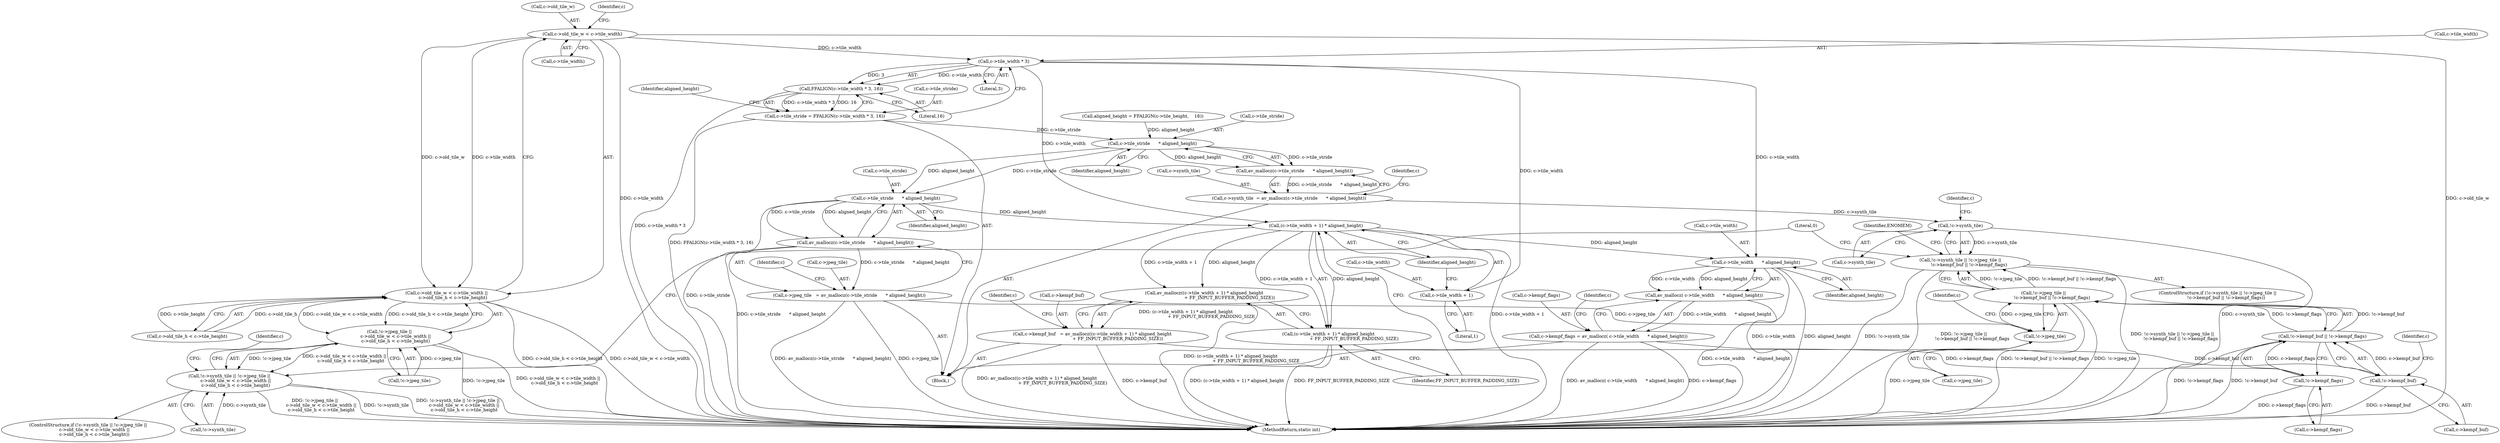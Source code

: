 digraph "0_FFmpeg_821a5938d100458f4d09d634041b05c860554ce0@pointer" {
"1000178" [label="(Call,c->old_tile_w < c->tile_width)"];
"1000177" [label="(Call,c->old_tile_w < c->tile_width ||\n         c->old_tile_h < c->tile_height)"];
"1000172" [label="(Call,!c->jpeg_tile ||\n         c->old_tile_w < c->tile_width ||\n         c->old_tile_h < c->tile_height)"];
"1000167" [label="(Call,!c->synth_tile || !c->jpeg_tile ||\n         c->old_tile_w < c->tile_width ||\n         c->old_tile_h < c->tile_height)"];
"1000198" [label="(Call,c->tile_width * 3)"];
"1000197" [label="(Call,FFALIGN(c->tile_width * 3, 16))"];
"1000193" [label="(Call,c->tile_stride = FFALIGN(c->tile_width * 3, 16))"];
"1000232" [label="(Call,c->tile_stride      * aligned_height)"];
"1000231" [label="(Call,av_mallocz(c->tile_stride      * aligned_height))"];
"1000227" [label="(Call,c->synth_tile  = av_mallocz(c->tile_stride      * aligned_height))"];
"1000273" [label="(Call,!c->synth_tile)"];
"1000272" [label="(Call,!c->synth_tile || !c->jpeg_tile ||\n            !c->kempf_buf || !c->kempf_flags)"];
"1000242" [label="(Call,c->tile_stride      * aligned_height)"];
"1000241" [label="(Call,av_mallocz(c->tile_stride      * aligned_height))"];
"1000237" [label="(Call,c->jpeg_tile   = av_mallocz(c->tile_stride      * aligned_height))"];
"1000278" [label="(Call,!c->jpeg_tile)"];
"1000277" [label="(Call,!c->jpeg_tile ||\n            !c->kempf_buf || !c->kempf_flags)"];
"1000253" [label="(Call,(c->tile_width + 1) * aligned_height)"];
"1000251" [label="(Call,av_mallocz((c->tile_width + 1) * aligned_height\n                                    + FF_INPUT_BUFFER_PADDING_SIZE))"];
"1000247" [label="(Call,c->kempf_buf   = av_mallocz((c->tile_width + 1) * aligned_height\n                                    + FF_INPUT_BUFFER_PADDING_SIZE))"];
"1000283" [label="(Call,!c->kempf_buf)"];
"1000282" [label="(Call,!c->kempf_buf || !c->kempf_flags)"];
"1000252" [label="(Call,(c->tile_width + 1) * aligned_height\n                                    + FF_INPUT_BUFFER_PADDING_SIZE)"];
"1000266" [label="(Call,c->tile_width      * aligned_height)"];
"1000265" [label="(Call,av_mallocz( c->tile_width      * aligned_height))"];
"1000261" [label="(Call,c->kempf_flags = av_mallocz( c->tile_width      * aligned_height))"];
"1000287" [label="(Call,!c->kempf_flags)"];
"1000254" [label="(Call,c->tile_width + 1)"];
"1000205" [label="(Identifier,aligned_height)"];
"1000168" [label="(Call,!c->synth_tile)"];
"1000282" [label="(Call,!c->kempf_buf || !c->kempf_flags)"];
"1000287" [label="(Call,!c->kempf_flags)"];
"1000260" [label="(Identifier,FF_INPUT_BUFFER_PADDING_SIZE)"];
"1000228" [label="(Call,c->synth_tile)"];
"1000195" [label="(Identifier,c)"];
"1000246" [label="(Identifier,aligned_height)"];
"1000254" [label="(Call,c->tile_width + 1)"];
"1000227" [label="(Call,c->synth_tile  = av_mallocz(c->tile_stride      * aligned_height))"];
"1000274" [label="(Call,c->synth_tile)"];
"1000280" [label="(Identifier,c)"];
"1000185" [label="(Call,c->old_tile_h < c->tile_height)"];
"1000261" [label="(Call,c->kempf_flags = av_mallocz( c->tile_width      * aligned_height))"];
"1000193" [label="(Call,c->tile_stride = FFALIGN(c->tile_width * 3, 16))"];
"1000182" [label="(Call,c->tile_width)"];
"1000275" [label="(Identifier,c)"];
"1000249" [label="(Identifier,c)"];
"1000203" [label="(Literal,16)"];
"1000253" [label="(Call,(c->tile_width + 1) * aligned_height)"];
"1000278" [label="(Call,!c->jpeg_tile)"];
"1000296" [label="(MethodReturn,static int)"];
"1000236" [label="(Identifier,aligned_height)"];
"1000179" [label="(Call,c->old_tile_w)"];
"1000293" [label="(Identifier,ENOMEM)"];
"1000271" [label="(ControlStructure,if (!c->synth_tile || !c->jpeg_tile ||\n            !c->kempf_buf || !c->kempf_flags))"];
"1000166" [label="(ControlStructure,if (!c->synth_tile || !c->jpeg_tile ||\n         c->old_tile_w < c->tile_width ||\n         c->old_tile_h < c->tile_height))"];
"1000233" [label="(Call,c->tile_stride)"];
"1000237" [label="(Call,c->jpeg_tile   = av_mallocz(c->tile_stride      * aligned_height))"];
"1000277" [label="(Call,!c->jpeg_tile ||\n            !c->kempf_buf || !c->kempf_flags)"];
"1000270" [label="(Identifier,aligned_height)"];
"1000192" [label="(Block,)"];
"1000202" [label="(Literal,3)"];
"1000239" [label="(Identifier,c)"];
"1000241" [label="(Call,av_mallocz(c->tile_stride      * aligned_height))"];
"1000259" [label="(Identifier,aligned_height)"];
"1000187" [label="(Identifier,c)"];
"1000252" [label="(Call,(c->tile_width + 1) * aligned_height\n                                    + FF_INPUT_BUFFER_PADDING_SIZE)"];
"1000178" [label="(Call,c->old_tile_w < c->tile_width)"];
"1000265" [label="(Call,av_mallocz( c->tile_width      * aligned_height))"];
"1000284" [label="(Call,c->kempf_buf)"];
"1000262" [label="(Call,c->kempf_flags)"];
"1000267" [label="(Call,c->tile_width)"];
"1000177" [label="(Call,c->old_tile_w < c->tile_width ||\n         c->old_tile_h < c->tile_height)"];
"1000243" [label="(Call,c->tile_stride)"];
"1000285" [label="(Identifier,c)"];
"1000272" [label="(Call,!c->synth_tile || !c->jpeg_tile ||\n            !c->kempf_buf || !c->kempf_flags)"];
"1000295" [label="(Literal,0)"];
"1000204" [label="(Call,aligned_height = FFALIGN(c->tile_height,    16))"];
"1000242" [label="(Call,c->tile_stride      * aligned_height)"];
"1000288" [label="(Call,c->kempf_flags)"];
"1000248" [label="(Call,c->kempf_buf)"];
"1000289" [label="(Identifier,c)"];
"1000173" [label="(Call,!c->jpeg_tile)"];
"1000232" [label="(Call,c->tile_stride      * aligned_height)"];
"1000238" [label="(Call,c->jpeg_tile)"];
"1000258" [label="(Literal,1)"];
"1000199" [label="(Call,c->tile_width)"];
"1000198" [label="(Call,c->tile_width * 3)"];
"1000231" [label="(Call,av_mallocz(c->tile_stride      * aligned_height))"];
"1000255" [label="(Call,c->tile_width)"];
"1000194" [label="(Call,c->tile_stride)"];
"1000273" [label="(Call,!c->synth_tile)"];
"1000247" [label="(Call,c->kempf_buf   = av_mallocz((c->tile_width + 1) * aligned_height\n                                    + FF_INPUT_BUFFER_PADDING_SIZE))"];
"1000266" [label="(Call,c->tile_width      * aligned_height)"];
"1000283" [label="(Call,!c->kempf_buf)"];
"1000263" [label="(Identifier,c)"];
"1000167" [label="(Call,!c->synth_tile || !c->jpeg_tile ||\n         c->old_tile_w < c->tile_width ||\n         c->old_tile_h < c->tile_height)"];
"1000279" [label="(Call,c->jpeg_tile)"];
"1000251" [label="(Call,av_mallocz((c->tile_width + 1) * aligned_height\n                                    + FF_INPUT_BUFFER_PADDING_SIZE))"];
"1000197" [label="(Call,FFALIGN(c->tile_width * 3, 16))"];
"1000172" [label="(Call,!c->jpeg_tile ||\n         c->old_tile_w < c->tile_width ||\n         c->old_tile_h < c->tile_height)"];
"1000178" -> "1000177"  [label="AST: "];
"1000178" -> "1000182"  [label="CFG: "];
"1000179" -> "1000178"  [label="AST: "];
"1000182" -> "1000178"  [label="AST: "];
"1000187" -> "1000178"  [label="CFG: "];
"1000177" -> "1000178"  [label="CFG: "];
"1000178" -> "1000296"  [label="DDG: c->old_tile_w"];
"1000178" -> "1000296"  [label="DDG: c->tile_width"];
"1000178" -> "1000177"  [label="DDG: c->old_tile_w"];
"1000178" -> "1000177"  [label="DDG: c->tile_width"];
"1000178" -> "1000198"  [label="DDG: c->tile_width"];
"1000177" -> "1000172"  [label="AST: "];
"1000177" -> "1000185"  [label="CFG: "];
"1000185" -> "1000177"  [label="AST: "];
"1000172" -> "1000177"  [label="CFG: "];
"1000177" -> "1000296"  [label="DDG: c->old_tile_h < c->tile_height"];
"1000177" -> "1000296"  [label="DDG: c->old_tile_w < c->tile_width"];
"1000177" -> "1000172"  [label="DDG: c->old_tile_w < c->tile_width"];
"1000177" -> "1000172"  [label="DDG: c->old_tile_h < c->tile_height"];
"1000185" -> "1000177"  [label="DDG: c->old_tile_h"];
"1000185" -> "1000177"  [label="DDG: c->tile_height"];
"1000172" -> "1000167"  [label="AST: "];
"1000172" -> "1000173"  [label="CFG: "];
"1000173" -> "1000172"  [label="AST: "];
"1000167" -> "1000172"  [label="CFG: "];
"1000172" -> "1000296"  [label="DDG: !c->jpeg_tile"];
"1000172" -> "1000296"  [label="DDG: c->old_tile_w < c->tile_width ||\n         c->old_tile_h < c->tile_height"];
"1000172" -> "1000167"  [label="DDG: !c->jpeg_tile"];
"1000172" -> "1000167"  [label="DDG: c->old_tile_w < c->tile_width ||\n         c->old_tile_h < c->tile_height"];
"1000173" -> "1000172"  [label="DDG: c->jpeg_tile"];
"1000167" -> "1000166"  [label="AST: "];
"1000167" -> "1000168"  [label="CFG: "];
"1000168" -> "1000167"  [label="AST: "];
"1000195" -> "1000167"  [label="CFG: "];
"1000295" -> "1000167"  [label="CFG: "];
"1000167" -> "1000296"  [label="DDG: !c->jpeg_tile ||\n         c->old_tile_w < c->tile_width ||\n         c->old_tile_h < c->tile_height"];
"1000167" -> "1000296"  [label="DDG: !c->synth_tile"];
"1000167" -> "1000296"  [label="DDG: !c->synth_tile || !c->jpeg_tile ||\n         c->old_tile_w < c->tile_width ||\n         c->old_tile_h < c->tile_height"];
"1000168" -> "1000167"  [label="DDG: c->synth_tile"];
"1000198" -> "1000197"  [label="AST: "];
"1000198" -> "1000202"  [label="CFG: "];
"1000199" -> "1000198"  [label="AST: "];
"1000202" -> "1000198"  [label="AST: "];
"1000203" -> "1000198"  [label="CFG: "];
"1000198" -> "1000197"  [label="DDG: c->tile_width"];
"1000198" -> "1000197"  [label="DDG: 3"];
"1000198" -> "1000253"  [label="DDG: c->tile_width"];
"1000198" -> "1000254"  [label="DDG: c->tile_width"];
"1000198" -> "1000266"  [label="DDG: c->tile_width"];
"1000197" -> "1000193"  [label="AST: "];
"1000197" -> "1000203"  [label="CFG: "];
"1000203" -> "1000197"  [label="AST: "];
"1000193" -> "1000197"  [label="CFG: "];
"1000197" -> "1000296"  [label="DDG: c->tile_width * 3"];
"1000197" -> "1000193"  [label="DDG: c->tile_width * 3"];
"1000197" -> "1000193"  [label="DDG: 16"];
"1000193" -> "1000192"  [label="AST: "];
"1000194" -> "1000193"  [label="AST: "];
"1000205" -> "1000193"  [label="CFG: "];
"1000193" -> "1000296"  [label="DDG: FFALIGN(c->tile_width * 3, 16)"];
"1000193" -> "1000232"  [label="DDG: c->tile_stride"];
"1000232" -> "1000231"  [label="AST: "];
"1000232" -> "1000236"  [label="CFG: "];
"1000233" -> "1000232"  [label="AST: "];
"1000236" -> "1000232"  [label="AST: "];
"1000231" -> "1000232"  [label="CFG: "];
"1000232" -> "1000231"  [label="DDG: c->tile_stride"];
"1000232" -> "1000231"  [label="DDG: aligned_height"];
"1000204" -> "1000232"  [label="DDG: aligned_height"];
"1000232" -> "1000242"  [label="DDG: c->tile_stride"];
"1000232" -> "1000242"  [label="DDG: aligned_height"];
"1000231" -> "1000227"  [label="AST: "];
"1000227" -> "1000231"  [label="CFG: "];
"1000231" -> "1000227"  [label="DDG: c->tile_stride      * aligned_height"];
"1000227" -> "1000192"  [label="AST: "];
"1000228" -> "1000227"  [label="AST: "];
"1000239" -> "1000227"  [label="CFG: "];
"1000227" -> "1000273"  [label="DDG: c->synth_tile"];
"1000273" -> "1000272"  [label="AST: "];
"1000273" -> "1000274"  [label="CFG: "];
"1000274" -> "1000273"  [label="AST: "];
"1000280" -> "1000273"  [label="CFG: "];
"1000272" -> "1000273"  [label="CFG: "];
"1000273" -> "1000296"  [label="DDG: c->synth_tile"];
"1000273" -> "1000272"  [label="DDG: c->synth_tile"];
"1000272" -> "1000271"  [label="AST: "];
"1000272" -> "1000277"  [label="CFG: "];
"1000277" -> "1000272"  [label="AST: "];
"1000293" -> "1000272"  [label="CFG: "];
"1000295" -> "1000272"  [label="CFG: "];
"1000272" -> "1000296"  [label="DDG: !c->synth_tile"];
"1000272" -> "1000296"  [label="DDG: !c->jpeg_tile ||\n            !c->kempf_buf || !c->kempf_flags"];
"1000272" -> "1000296"  [label="DDG: !c->synth_tile || !c->jpeg_tile ||\n            !c->kempf_buf || !c->kempf_flags"];
"1000277" -> "1000272"  [label="DDG: !c->jpeg_tile"];
"1000277" -> "1000272"  [label="DDG: !c->kempf_buf || !c->kempf_flags"];
"1000242" -> "1000241"  [label="AST: "];
"1000242" -> "1000246"  [label="CFG: "];
"1000243" -> "1000242"  [label="AST: "];
"1000246" -> "1000242"  [label="AST: "];
"1000241" -> "1000242"  [label="CFG: "];
"1000242" -> "1000296"  [label="DDG: c->tile_stride"];
"1000242" -> "1000241"  [label="DDG: c->tile_stride"];
"1000242" -> "1000241"  [label="DDG: aligned_height"];
"1000242" -> "1000253"  [label="DDG: aligned_height"];
"1000241" -> "1000237"  [label="AST: "];
"1000237" -> "1000241"  [label="CFG: "];
"1000241" -> "1000296"  [label="DDG: c->tile_stride      * aligned_height"];
"1000241" -> "1000237"  [label="DDG: c->tile_stride      * aligned_height"];
"1000237" -> "1000192"  [label="AST: "];
"1000238" -> "1000237"  [label="AST: "];
"1000249" -> "1000237"  [label="CFG: "];
"1000237" -> "1000296"  [label="DDG: c->jpeg_tile"];
"1000237" -> "1000296"  [label="DDG: av_mallocz(c->tile_stride      * aligned_height)"];
"1000237" -> "1000278"  [label="DDG: c->jpeg_tile"];
"1000278" -> "1000277"  [label="AST: "];
"1000278" -> "1000279"  [label="CFG: "];
"1000279" -> "1000278"  [label="AST: "];
"1000285" -> "1000278"  [label="CFG: "];
"1000277" -> "1000278"  [label="CFG: "];
"1000278" -> "1000296"  [label="DDG: c->jpeg_tile"];
"1000278" -> "1000277"  [label="DDG: c->jpeg_tile"];
"1000277" -> "1000282"  [label="CFG: "];
"1000282" -> "1000277"  [label="AST: "];
"1000277" -> "1000296"  [label="DDG: !c->kempf_buf || !c->kempf_flags"];
"1000277" -> "1000296"  [label="DDG: !c->jpeg_tile"];
"1000282" -> "1000277"  [label="DDG: !c->kempf_buf"];
"1000282" -> "1000277"  [label="DDG: !c->kempf_flags"];
"1000253" -> "1000252"  [label="AST: "];
"1000253" -> "1000259"  [label="CFG: "];
"1000254" -> "1000253"  [label="AST: "];
"1000259" -> "1000253"  [label="AST: "];
"1000260" -> "1000253"  [label="CFG: "];
"1000253" -> "1000296"  [label="DDG: c->tile_width + 1"];
"1000253" -> "1000251"  [label="DDG: c->tile_width + 1"];
"1000253" -> "1000251"  [label="DDG: aligned_height"];
"1000253" -> "1000252"  [label="DDG: c->tile_width + 1"];
"1000253" -> "1000252"  [label="DDG: aligned_height"];
"1000253" -> "1000266"  [label="DDG: aligned_height"];
"1000251" -> "1000247"  [label="AST: "];
"1000251" -> "1000252"  [label="CFG: "];
"1000252" -> "1000251"  [label="AST: "];
"1000247" -> "1000251"  [label="CFG: "];
"1000251" -> "1000296"  [label="DDG: (c->tile_width + 1) * aligned_height\n                                    + FF_INPUT_BUFFER_PADDING_SIZE"];
"1000251" -> "1000247"  [label="DDG: (c->tile_width + 1) * aligned_height\n                                    + FF_INPUT_BUFFER_PADDING_SIZE"];
"1000247" -> "1000192"  [label="AST: "];
"1000248" -> "1000247"  [label="AST: "];
"1000263" -> "1000247"  [label="CFG: "];
"1000247" -> "1000296"  [label="DDG: c->kempf_buf"];
"1000247" -> "1000296"  [label="DDG: av_mallocz((c->tile_width + 1) * aligned_height\n                                    + FF_INPUT_BUFFER_PADDING_SIZE)"];
"1000247" -> "1000283"  [label="DDG: c->kempf_buf"];
"1000283" -> "1000282"  [label="AST: "];
"1000283" -> "1000284"  [label="CFG: "];
"1000284" -> "1000283"  [label="AST: "];
"1000289" -> "1000283"  [label="CFG: "];
"1000282" -> "1000283"  [label="CFG: "];
"1000283" -> "1000296"  [label="DDG: c->kempf_buf"];
"1000283" -> "1000282"  [label="DDG: c->kempf_buf"];
"1000282" -> "1000287"  [label="CFG: "];
"1000287" -> "1000282"  [label="AST: "];
"1000282" -> "1000296"  [label="DDG: !c->kempf_flags"];
"1000282" -> "1000296"  [label="DDG: !c->kempf_buf"];
"1000287" -> "1000282"  [label="DDG: c->kempf_flags"];
"1000252" -> "1000260"  [label="CFG: "];
"1000260" -> "1000252"  [label="AST: "];
"1000252" -> "1000296"  [label="DDG: FF_INPUT_BUFFER_PADDING_SIZE"];
"1000252" -> "1000296"  [label="DDG: (c->tile_width + 1) * aligned_height"];
"1000266" -> "1000265"  [label="AST: "];
"1000266" -> "1000270"  [label="CFG: "];
"1000267" -> "1000266"  [label="AST: "];
"1000270" -> "1000266"  [label="AST: "];
"1000265" -> "1000266"  [label="CFG: "];
"1000266" -> "1000296"  [label="DDG: c->tile_width"];
"1000266" -> "1000296"  [label="DDG: aligned_height"];
"1000266" -> "1000265"  [label="DDG: c->tile_width"];
"1000266" -> "1000265"  [label="DDG: aligned_height"];
"1000265" -> "1000261"  [label="AST: "];
"1000261" -> "1000265"  [label="CFG: "];
"1000265" -> "1000296"  [label="DDG: c->tile_width      * aligned_height"];
"1000265" -> "1000261"  [label="DDG: c->tile_width      * aligned_height"];
"1000261" -> "1000192"  [label="AST: "];
"1000262" -> "1000261"  [label="AST: "];
"1000275" -> "1000261"  [label="CFG: "];
"1000261" -> "1000296"  [label="DDG: av_mallocz( c->tile_width      * aligned_height)"];
"1000261" -> "1000296"  [label="DDG: c->kempf_flags"];
"1000261" -> "1000287"  [label="DDG: c->kempf_flags"];
"1000287" -> "1000288"  [label="CFG: "];
"1000288" -> "1000287"  [label="AST: "];
"1000287" -> "1000296"  [label="DDG: c->kempf_flags"];
"1000254" -> "1000258"  [label="CFG: "];
"1000255" -> "1000254"  [label="AST: "];
"1000258" -> "1000254"  [label="AST: "];
"1000259" -> "1000254"  [label="CFG: "];
}
